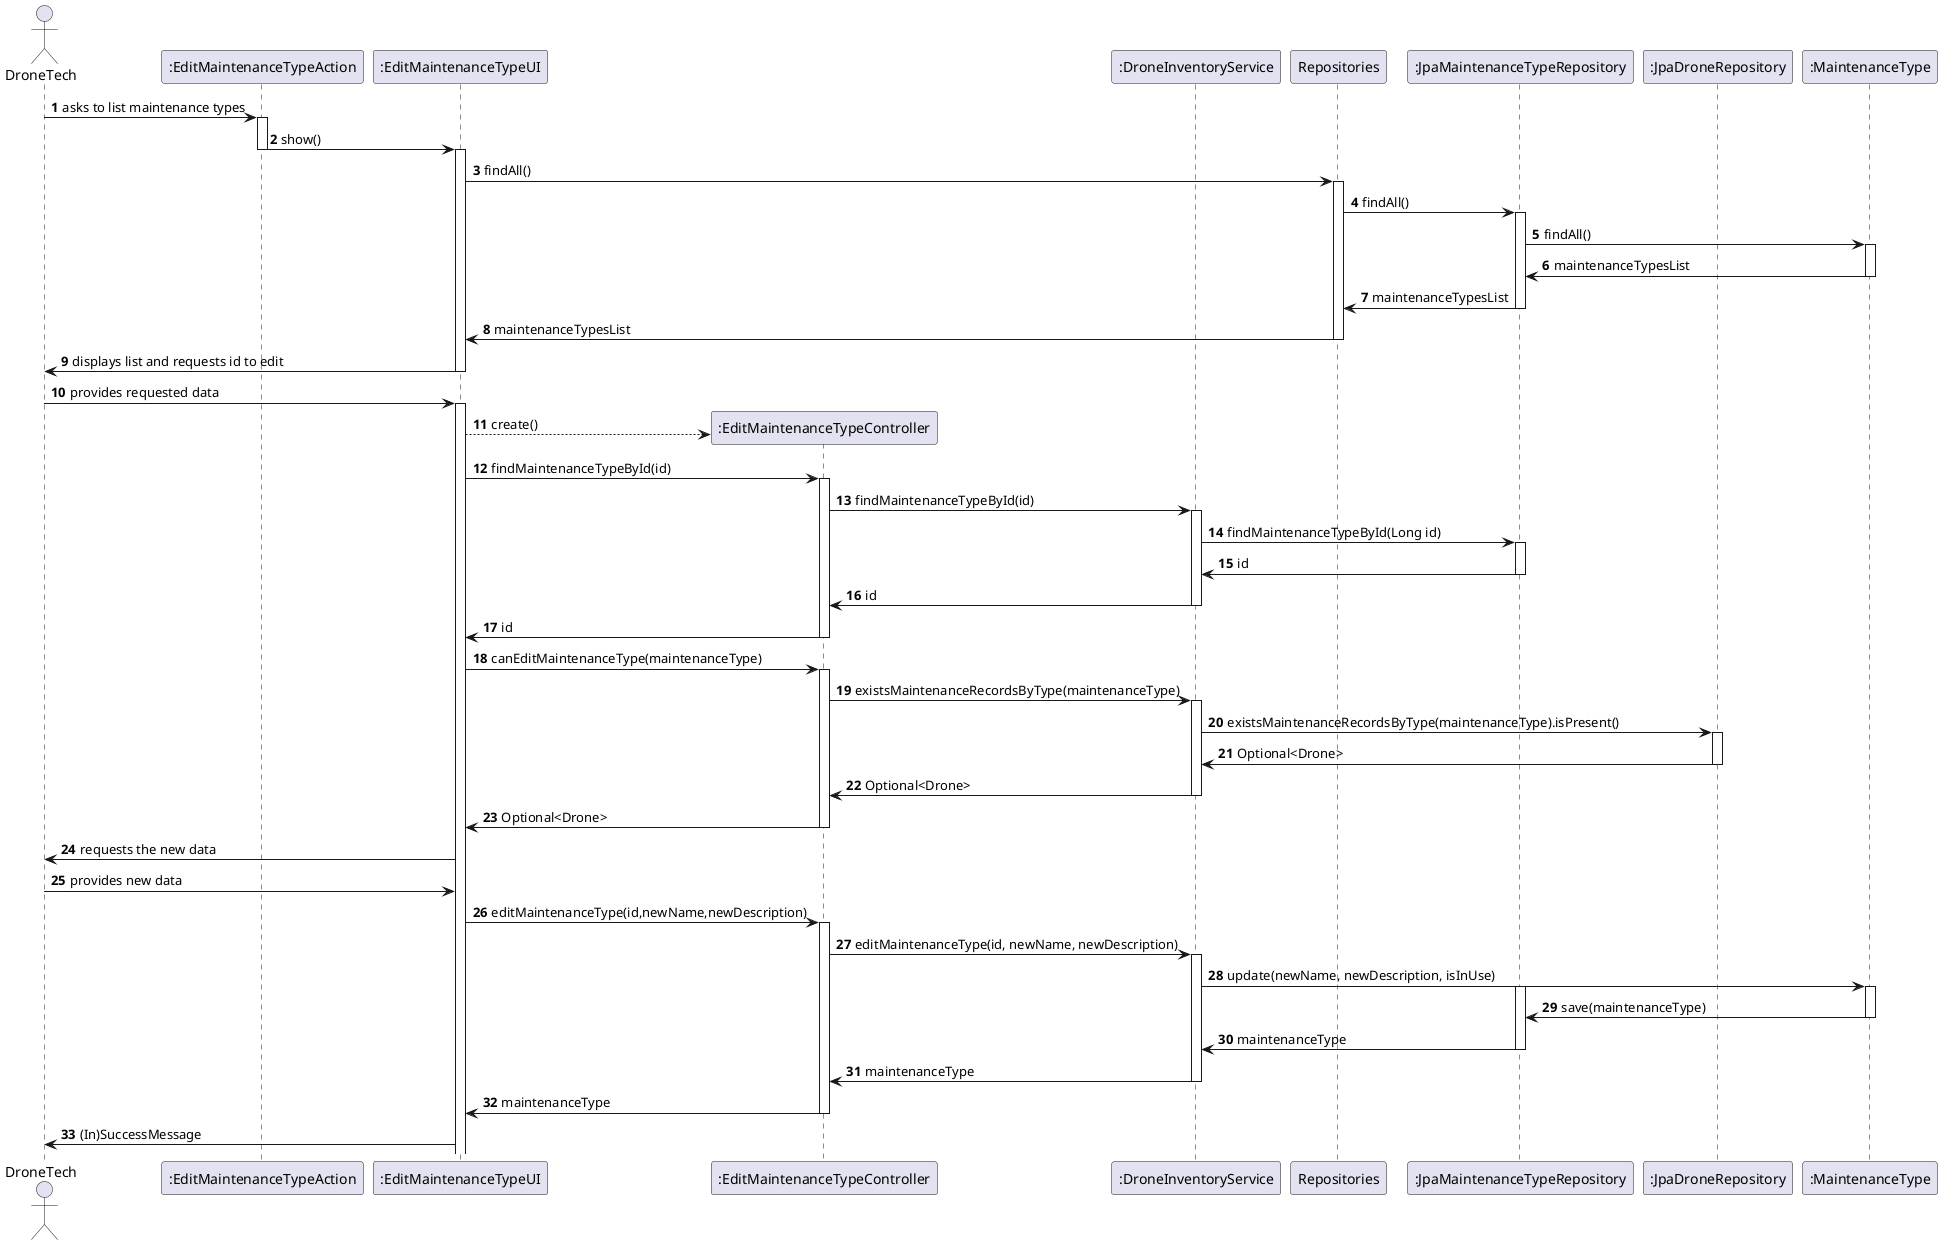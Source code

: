 @startuml
'skinparam monochrome true
skinparam packageStyle rectangle
skinparam shadowing false

autonumber

'hide footbox
actor "DroneTech" as DroneTech
participant ":EditMaintenanceTypeAction" as Action
participant ":EditMaintenanceTypeUI" as UI
participant ":EditMaintenanceTypeController" as CTRL
participant ":DroneInventoryService" as SRVC
participant "Repositories" As REPOS
participant ":JpaMaintenanceTypeRepository" as MREPO
participant ":JpaDroneRepository" AS DREPO
participant ":MaintenanceType" as MT

    DroneTech -> Action : asks to list maintenance types
    activate Action
        Action -> UI : show()
    deactivate Action
            activate UI
            UI -> REPOS : findAll()
            activate REPOS
                REPOS -> MREPO : findAll()
                activate MREPO
                    MREPO -> MT : findAll()
                activate MT
                MT -> MREPO : maintenanceTypesList
                deactivate MT
                MREPO -> REPOS : maintenanceTypesList
                deactivate MREPO
                REPOS -> UI : maintenanceTypesList
                deactivate REPOS
               UI -> DroneTech : displays list and requests id to edit
           deactivate UI
           DroneTech -> UI : provides requested data
           activate UI
           UI --> CTRL** : create()
           UI -> CTRL : findMaintenanceTypeById(id)
           activate CTRL
           CTRL -> SRVC : findMaintenanceTypeById(id)
           activate SRVC
           SRVC -> MREPO : findMaintenanceTypeById(Long id)
           activate MREPO
            MREPO -> SRVC : id
           deactivate MREPO
           SRVC -> CTRL : id
           deactivate SRVC
           CTRL -> UI : id
           deactivate CTRL
           UI -> CTRL : canEditMaintenanceType(maintenanceType)
           activate CTRL
           CTRL -> SRVC : existsMaintenanceRecordsByType(maintenanceType)
           activate SRVC
           SRVC -> DREPO : existsMaintenanceRecordsByType(maintenanceType).isPresent()
           activate DREPO
           DREPO -> SRVC : Optional<Drone>
           deactivate DREPO
           SRVC -> CTRL : Optional<Drone>
           deactivate SRVC
           CTRL -> UI : Optional<Drone>
           deactivate CTRL
           UI -> DroneTech : requests the new data
           DroneTech -> UI : provides new data
           UI -> CTRL : editMaintenanceType(id,newName,newDescription)
           activate CTRL
           CTRL -> SRVC : editMaintenanceType(id, newName, newDescription)
           activate SRVC
           SRVC -> MT : update(newName, newDescription, isInUse)
           activate MT
           activate MREPO
           MT -> MREPO : save(maintenanceType)
           deactivate MT
           MREPO -> SRVC : maintenanceType
           deactivate MREPO
           SRVC -> CTRL : maintenanceType
           deactivate SRVC
           CTRL -> UI : maintenanceType
           deactivate CTRL
           UI -> DroneTech : (In)SuccessMessage
deactivate DroneTech

@enduml